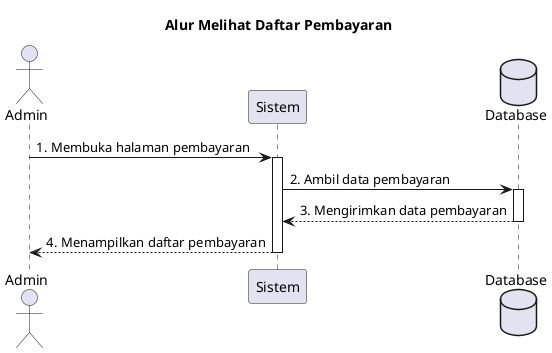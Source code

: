 @startuml
actor Admin
participant "Sistem" as System
database "Database" as DB

title Alur Melihat Daftar Pembayaran

Admin -> System : 1. Membuka halaman pembayaran
activate System
System -> DB : 2. Ambil data pembayaran
activate DB
DB --> System : 3. Mengirimkan data pembayaran
deactivate DB
System --> Admin : 4. Menampilkan daftar pembayaran
deactivate System

@enduml